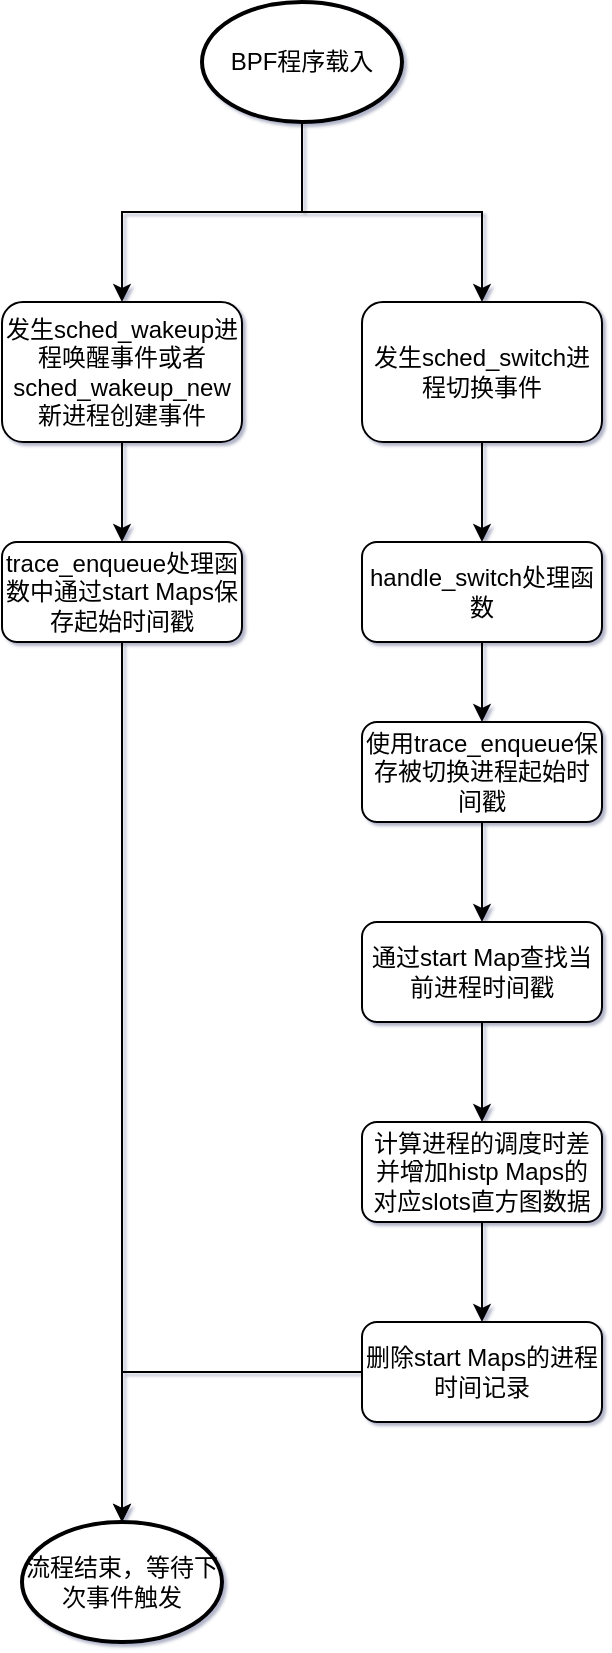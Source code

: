 <mxfile version="21.2.3" type="device">
  <diagram id="C5RBs43oDa-KdzZeNtuy" name="Page-1">
    <mxGraphModel dx="371" dy="1772" grid="1" gridSize="10" guides="1" tooltips="1" connect="1" arrows="1" fold="1" page="1" pageScale="1" pageWidth="827" pageHeight="1169" math="0" shadow="1">
      <root>
        <mxCell id="WIyWlLk6GJQsqaUBKTNV-0" />
        <mxCell id="WIyWlLk6GJQsqaUBKTNV-1" parent="WIyWlLk6GJQsqaUBKTNV-0" />
        <mxCell id="n0bGOGl1vB_caQGsz3Hk-18" style="edgeStyle=orthogonalEdgeStyle;rounded=0;orthogonalLoop=1;jettySize=auto;html=1;" edge="1" parent="WIyWlLk6GJQsqaUBKTNV-1" source="WIyWlLk6GJQsqaUBKTNV-3" target="n0bGOGl1vB_caQGsz3Hk-9">
          <mxGeometry relative="1" as="geometry" />
        </mxCell>
        <mxCell id="WIyWlLk6GJQsqaUBKTNV-3" value="发生sched_wakeup进程唤醒事件或者sched_wakeup_new新进程创建事件" style="rounded=1;whiteSpace=wrap;html=1;fontSize=12;glass=0;strokeWidth=1;shadow=0;" parent="WIyWlLk6GJQsqaUBKTNV-1" vertex="1">
          <mxGeometry x="80" y="110" width="120" height="70" as="geometry" />
        </mxCell>
        <mxCell id="XvMBj0JRoRvtOR2lWCIM-1" style="edgeStyle=orthogonalEdgeStyle;rounded=0;orthogonalLoop=1;jettySize=auto;html=1;entryX=0.5;entryY=0;entryDx=0;entryDy=0;" parent="WIyWlLk6GJQsqaUBKTNV-1" source="XvMBj0JRoRvtOR2lWCIM-0" target="WIyWlLk6GJQsqaUBKTNV-3" edge="1">
          <mxGeometry relative="1" as="geometry" />
        </mxCell>
        <mxCell id="n0bGOGl1vB_caQGsz3Hk-3" style="edgeStyle=orthogonalEdgeStyle;rounded=0;orthogonalLoop=1;jettySize=auto;html=1;" edge="1" parent="WIyWlLk6GJQsqaUBKTNV-1" source="XvMBj0JRoRvtOR2lWCIM-0" target="n0bGOGl1vB_caQGsz3Hk-2">
          <mxGeometry relative="1" as="geometry" />
        </mxCell>
        <mxCell id="XvMBj0JRoRvtOR2lWCIM-0" value="BPF程序载入" style="strokeWidth=2;html=1;shape=mxgraph.flowchart.start_1;whiteSpace=wrap;" parent="WIyWlLk6GJQsqaUBKTNV-1" vertex="1">
          <mxGeometry x="180" y="-40" width="100" height="60" as="geometry" />
        </mxCell>
        <mxCell id="n0bGOGl1vB_caQGsz3Hk-8" style="edgeStyle=orthogonalEdgeStyle;rounded=0;orthogonalLoop=1;jettySize=auto;html=1;" edge="1" parent="WIyWlLk6GJQsqaUBKTNV-1" source="n0bGOGl1vB_caQGsz3Hk-2" target="n0bGOGl1vB_caQGsz3Hk-7">
          <mxGeometry relative="1" as="geometry" />
        </mxCell>
        <mxCell id="n0bGOGl1vB_caQGsz3Hk-2" value="发生sched_switch进程切换事件" style="rounded=1;whiteSpace=wrap;html=1;fontSize=12;glass=0;strokeWidth=1;shadow=0;" vertex="1" parent="WIyWlLk6GJQsqaUBKTNV-1">
          <mxGeometry x="260" y="110" width="120" height="70" as="geometry" />
        </mxCell>
        <mxCell id="n0bGOGl1vB_caQGsz3Hk-23" style="edgeStyle=orthogonalEdgeStyle;rounded=0;orthogonalLoop=1;jettySize=auto;html=1;" edge="1" parent="WIyWlLk6GJQsqaUBKTNV-1" source="n0bGOGl1vB_caQGsz3Hk-7" target="n0bGOGl1vB_caQGsz3Hk-19">
          <mxGeometry relative="1" as="geometry" />
        </mxCell>
        <mxCell id="n0bGOGl1vB_caQGsz3Hk-7" value="handle_switch处理函数" style="rounded=1;whiteSpace=wrap;html=1;fontSize=12;glass=0;strokeWidth=1;shadow=0;" vertex="1" parent="WIyWlLk6GJQsqaUBKTNV-1">
          <mxGeometry x="260" y="230" width="120" height="50" as="geometry" />
        </mxCell>
        <mxCell id="n0bGOGl1vB_caQGsz3Hk-15" style="edgeStyle=orthogonalEdgeStyle;rounded=0;orthogonalLoop=1;jettySize=auto;html=1;" edge="1" parent="WIyWlLk6GJQsqaUBKTNV-1" source="n0bGOGl1vB_caQGsz3Hk-9" target="n0bGOGl1vB_caQGsz3Hk-13">
          <mxGeometry relative="1" as="geometry" />
        </mxCell>
        <mxCell id="n0bGOGl1vB_caQGsz3Hk-9" value="trace_enqueue处理函数中通过start Maps保存起始时间戳" style="rounded=1;whiteSpace=wrap;html=1;fontSize=12;glass=0;strokeWidth=1;shadow=0;" vertex="1" parent="WIyWlLk6GJQsqaUBKTNV-1">
          <mxGeometry x="80" y="230" width="120" height="50" as="geometry" />
        </mxCell>
        <mxCell id="n0bGOGl1vB_caQGsz3Hk-13" value="流程结束，等待下次事件触发" style="strokeWidth=2;html=1;shape=mxgraph.flowchart.start_1;whiteSpace=wrap;" vertex="1" parent="WIyWlLk6GJQsqaUBKTNV-1">
          <mxGeometry x="90" y="720" width="100" height="60" as="geometry" />
        </mxCell>
        <mxCell id="n0bGOGl1vB_caQGsz3Hk-24" style="edgeStyle=orthogonalEdgeStyle;rounded=0;orthogonalLoop=1;jettySize=auto;html=1;" edge="1" parent="WIyWlLk6GJQsqaUBKTNV-1" source="n0bGOGl1vB_caQGsz3Hk-19" target="n0bGOGl1vB_caQGsz3Hk-20">
          <mxGeometry relative="1" as="geometry" />
        </mxCell>
        <mxCell id="n0bGOGl1vB_caQGsz3Hk-19" value="使用trace_enqueue保存被切换进程起始时间戳" style="rounded=1;whiteSpace=wrap;html=1;fontSize=12;glass=0;strokeWidth=1;shadow=0;" vertex="1" parent="WIyWlLk6GJQsqaUBKTNV-1">
          <mxGeometry x="260" y="320" width="120" height="50" as="geometry" />
        </mxCell>
        <mxCell id="n0bGOGl1vB_caQGsz3Hk-25" style="edgeStyle=orthogonalEdgeStyle;rounded=0;orthogonalLoop=1;jettySize=auto;html=1;entryX=0.5;entryY=0;entryDx=0;entryDy=0;" edge="1" parent="WIyWlLk6GJQsqaUBKTNV-1" source="n0bGOGl1vB_caQGsz3Hk-20" target="n0bGOGl1vB_caQGsz3Hk-21">
          <mxGeometry relative="1" as="geometry" />
        </mxCell>
        <mxCell id="n0bGOGl1vB_caQGsz3Hk-20" value="通过start Map查找当前进程时间戳" style="rounded=1;whiteSpace=wrap;html=1;fontSize=12;glass=0;strokeWidth=1;shadow=0;" vertex="1" parent="WIyWlLk6GJQsqaUBKTNV-1">
          <mxGeometry x="260" y="420" width="120" height="50" as="geometry" />
        </mxCell>
        <mxCell id="n0bGOGl1vB_caQGsz3Hk-26" style="edgeStyle=orthogonalEdgeStyle;rounded=0;orthogonalLoop=1;jettySize=auto;html=1;entryX=0.5;entryY=0;entryDx=0;entryDy=0;" edge="1" parent="WIyWlLk6GJQsqaUBKTNV-1" source="n0bGOGl1vB_caQGsz3Hk-21" target="n0bGOGl1vB_caQGsz3Hk-22">
          <mxGeometry relative="1" as="geometry" />
        </mxCell>
        <mxCell id="n0bGOGl1vB_caQGsz3Hk-21" value="计算进程的调度时差并增加histp Maps的对应slots直方图数据" style="rounded=1;whiteSpace=wrap;html=1;fontSize=12;glass=0;strokeWidth=1;shadow=0;" vertex="1" parent="WIyWlLk6GJQsqaUBKTNV-1">
          <mxGeometry x="260" y="520" width="120" height="50" as="geometry" />
        </mxCell>
        <mxCell id="n0bGOGl1vB_caQGsz3Hk-27" style="edgeStyle=orthogonalEdgeStyle;rounded=0;orthogonalLoop=1;jettySize=auto;html=1;" edge="1" parent="WIyWlLk6GJQsqaUBKTNV-1" source="n0bGOGl1vB_caQGsz3Hk-22" target="n0bGOGl1vB_caQGsz3Hk-13">
          <mxGeometry relative="1" as="geometry" />
        </mxCell>
        <mxCell id="n0bGOGl1vB_caQGsz3Hk-22" value="删除start Maps的进程时间记录" style="rounded=1;whiteSpace=wrap;html=1;fontSize=12;glass=0;strokeWidth=1;shadow=0;" vertex="1" parent="WIyWlLk6GJQsqaUBKTNV-1">
          <mxGeometry x="260" y="620" width="120" height="50" as="geometry" />
        </mxCell>
      </root>
    </mxGraphModel>
  </diagram>
</mxfile>
